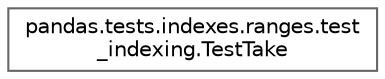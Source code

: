 digraph "Graphical Class Hierarchy"
{
 // LATEX_PDF_SIZE
  bgcolor="transparent";
  edge [fontname=Helvetica,fontsize=10,labelfontname=Helvetica,labelfontsize=10];
  node [fontname=Helvetica,fontsize=10,shape=box,height=0.2,width=0.4];
  rankdir="LR";
  Node0 [id="Node000000",label="pandas.tests.indexes.ranges.test\l_indexing.TestTake",height=0.2,width=0.4,color="grey40", fillcolor="white", style="filled",URL="$d3/df1/classpandas_1_1tests_1_1indexes_1_1ranges_1_1test__indexing_1_1TestTake.html",tooltip=" "];
}
